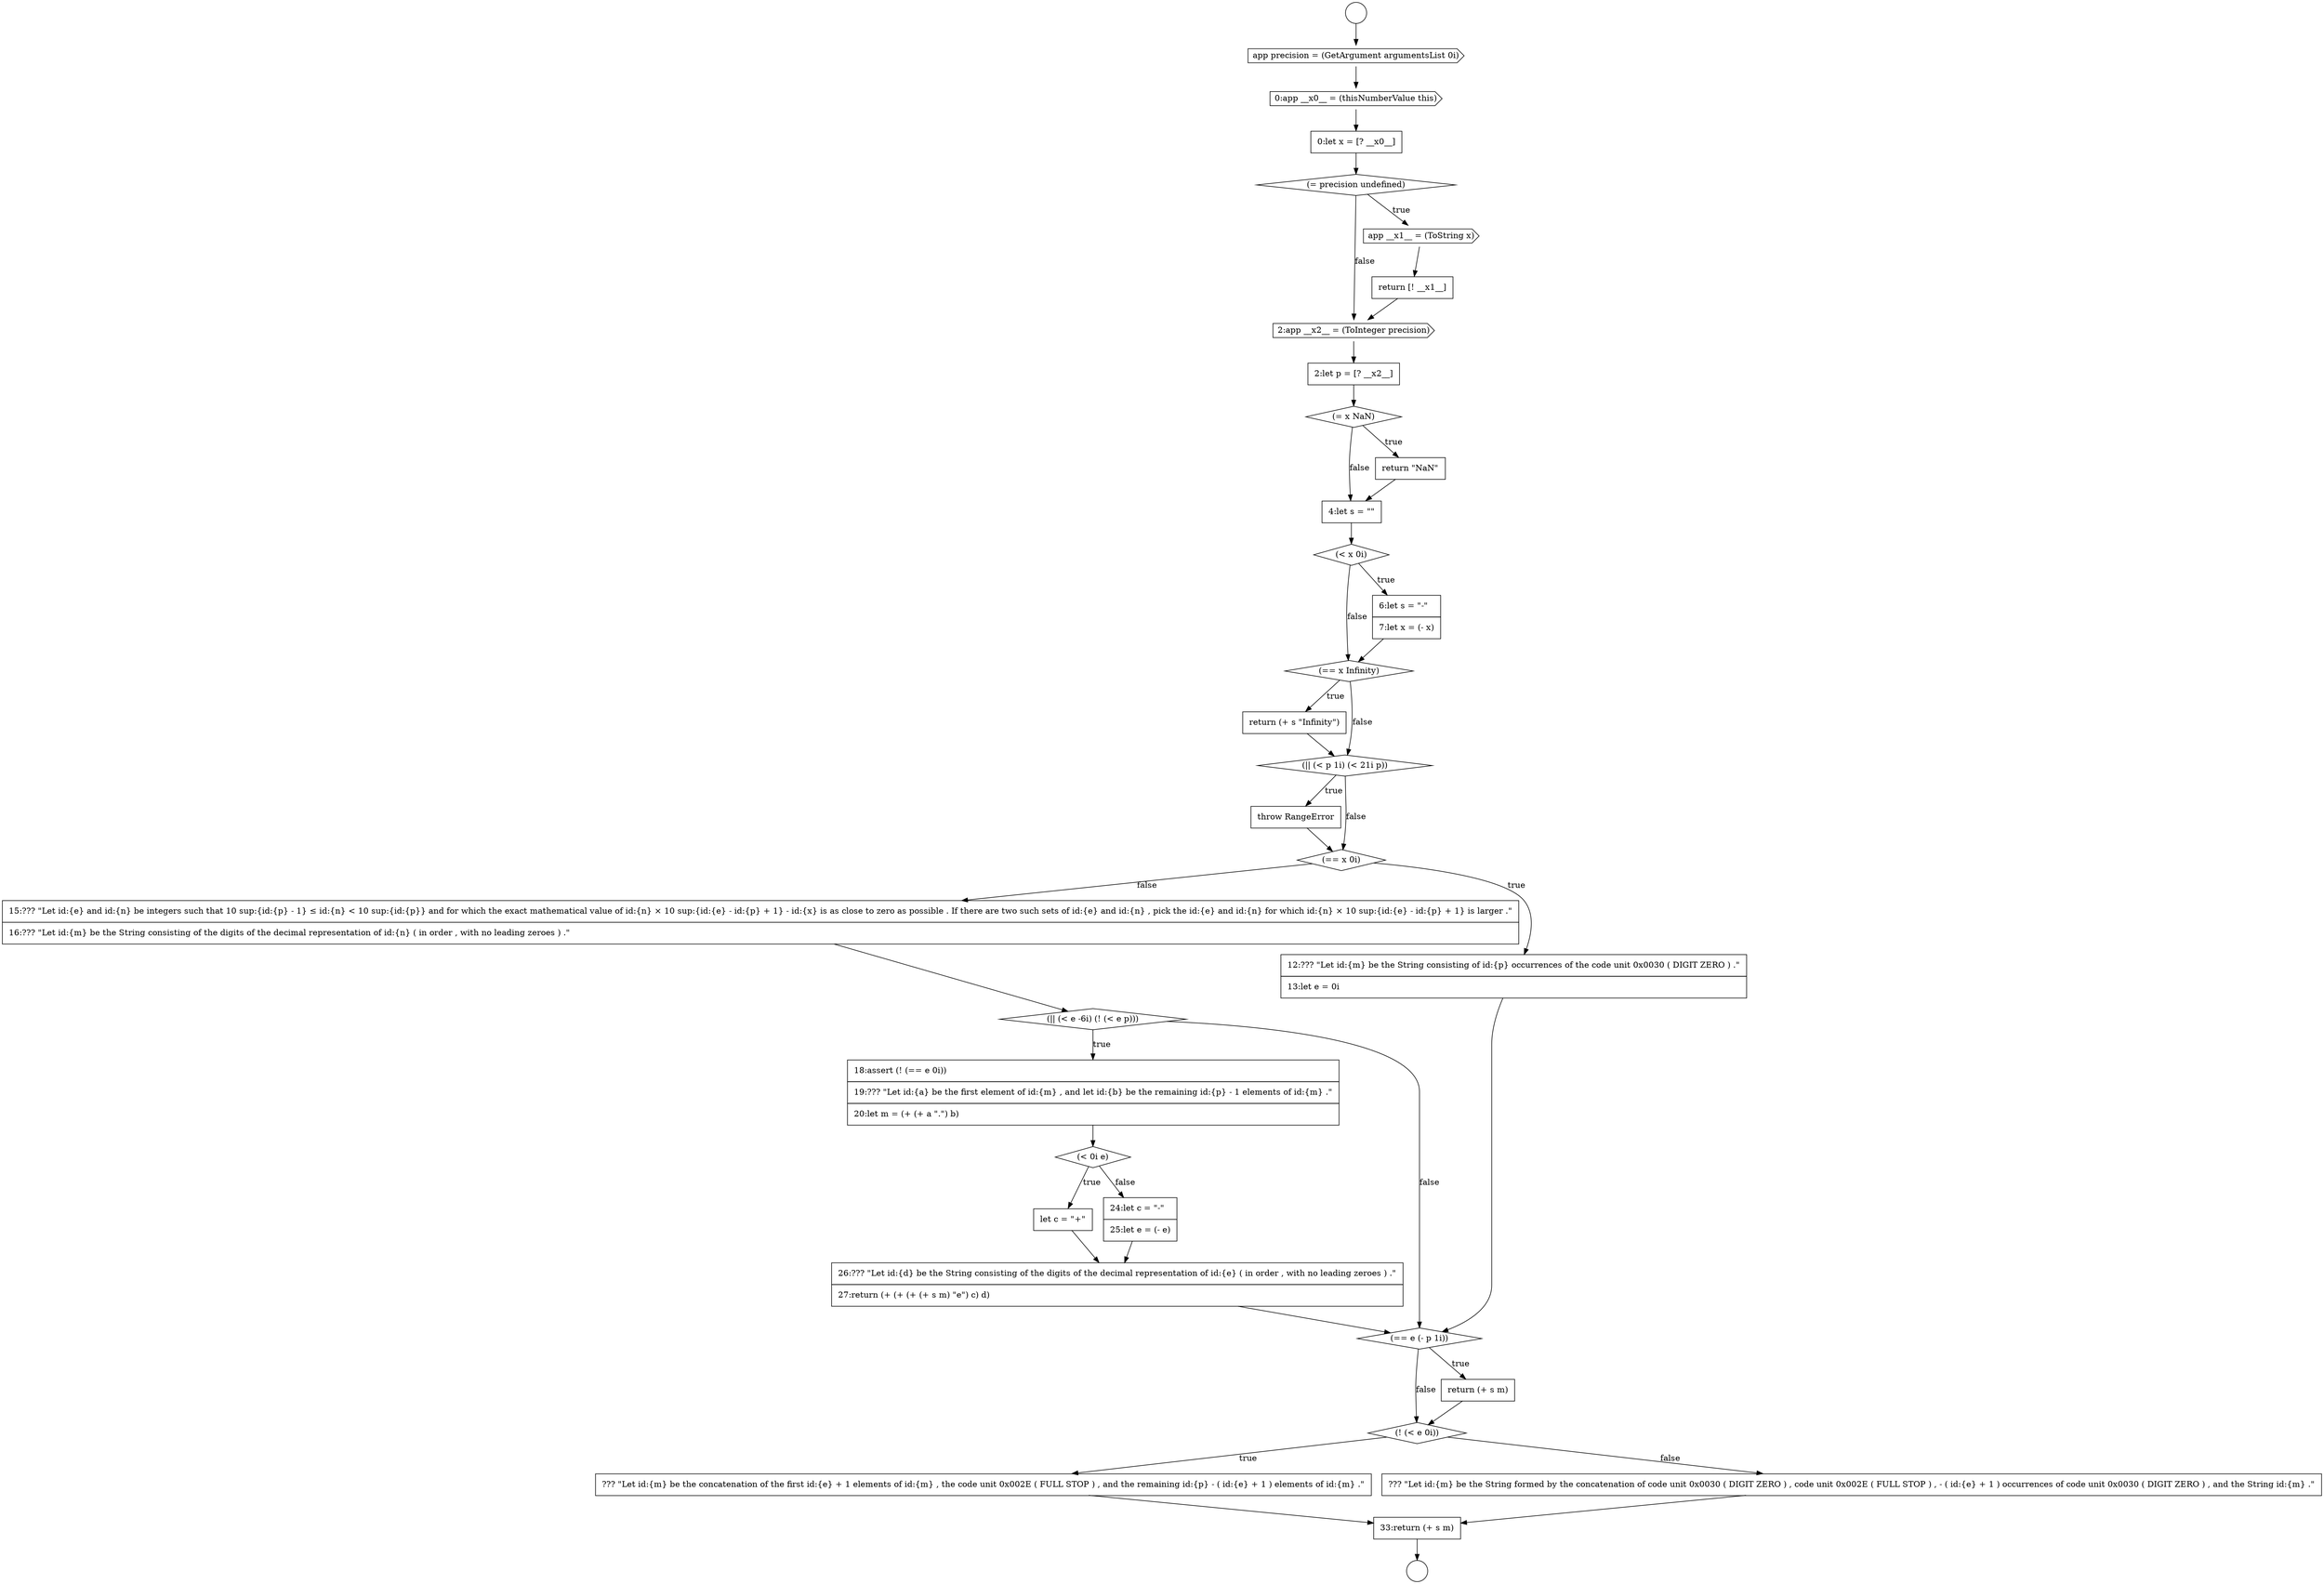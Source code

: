 digraph {
  node11288 [shape=none, margin=0, label=<<font color="black">
    <table border="0" cellborder="1" cellspacing="0" cellpadding="10">
      <tr><td align="left">??? &quot;Let id:{m} be the concatenation of the first id:{e} + 1 elements of id:{m} , the code unit 0x002E ( FULL STOP ) , and the remaining id:{p} - ( id:{e} + 1 ) elements of id:{m} .&quot;</td></tr>
    </table>
  </font>> color="black" fillcolor="white" style=filled]
  node11289 [shape=none, margin=0, label=<<font color="black">
    <table border="0" cellborder="1" cellspacing="0" cellpadding="10">
      <tr><td align="left">??? &quot;Let id:{m} be the String formed by the concatenation of code unit 0x0030 ( DIGIT ZERO ) , code unit 0x002E ( FULL STOP ) , - ( id:{e} + 1 ) occurrences of code unit 0x0030 ( DIGIT ZERO ) , and the String id:{m} .&quot;</td></tr>
    </table>
  </font>> color="black" fillcolor="white" style=filled]
  node11284 [shape=none, margin=0, label=<<font color="black">
    <table border="0" cellborder="1" cellspacing="0" cellpadding="10">
      <tr><td align="left">26:??? &quot;Let id:{d} be the String consisting of the digits of the decimal representation of id:{e} ( in order , with no leading zeroes ) .&quot;</td></tr>
      <tr><td align="left">27:return (+ (+ (+ (+ s m) &quot;e&quot;) c) d)</td></tr>
    </table>
  </font>> color="black" fillcolor="white" style=filled]
  node11278 [shape=none, margin=0, label=<<font color="black">
    <table border="0" cellborder="1" cellspacing="0" cellpadding="10">
      <tr><td align="left">15:??? &quot;Let id:{e} and id:{n} be integers such that 10 sup:{id:{p} - 1} &le; id:{n} &lt; 10 sup:{id:{p}} and for which the exact mathematical value of id:{n} &times; 10 sup:{id:{e} - id:{p} + 1} - id:{x} is as close to zero as possible . If there are two such sets of id:{e} and id:{n} , pick the id:{e} and id:{n} for which id:{n} &times; 10 sup:{id:{e} - id:{p} + 1} is larger .&quot;</td></tr>
      <tr><td align="left">16:??? &quot;Let id:{m} be the String consisting of the digits of the decimal representation of id:{n} ( in order , with no leading zeroes ) .&quot;</td></tr>
    </table>
  </font>> color="black" fillcolor="white" style=filled]
  node11279 [shape=diamond, label=<<font color="black">(|| (&lt; e -6i) (! (&lt; e p)))</font>> color="black" fillcolor="white" style=filled]
  node11275 [shape=none, margin=0, label=<<font color="black">
    <table border="0" cellborder="1" cellspacing="0" cellpadding="10">
      <tr><td align="left">throw RangeError</td></tr>
    </table>
  </font>> color="black" fillcolor="white" style=filled]
  node11257 [shape=circle label=" " color="black" fillcolor="white" style=filled]
  node11280 [shape=none, margin=0, label=<<font color="black">
    <table border="0" cellborder="1" cellspacing="0" cellpadding="10">
      <tr><td align="left">18:assert (! (== e 0i))</td></tr>
      <tr><td align="left">19:??? &quot;Let id:{a} be the first element of id:{m} , and let id:{b} be the remaining id:{p} - 1 elements of id:{m} .&quot;</td></tr>
      <tr><td align="left">20:let m = (+ (+ a &quot;.&quot;) b)</td></tr>
    </table>
  </font>> color="black" fillcolor="white" style=filled]
  node11282 [shape=none, margin=0, label=<<font color="black">
    <table border="0" cellborder="1" cellspacing="0" cellpadding="10">
      <tr><td align="left">let c = &quot;+&quot;</td></tr>
    </table>
  </font>> color="black" fillcolor="white" style=filled]
  node11287 [shape=diamond, label=<<font color="black">(! (&lt; e 0i))</font>> color="black" fillcolor="white" style=filled]
  node11290 [shape=none, margin=0, label=<<font color="black">
    <table border="0" cellborder="1" cellspacing="0" cellpadding="10">
      <tr><td align="left">33:return (+ s m)</td></tr>
    </table>
  </font>> color="black" fillcolor="white" style=filled]
  node11277 [shape=none, margin=0, label=<<font color="black">
    <table border="0" cellborder="1" cellspacing="0" cellpadding="10">
      <tr><td align="left">12:??? &quot;Let id:{m} be the String consisting of id:{p} occurrences of the code unit 0x0030 ( DIGIT ZERO ) .&quot;</td></tr>
      <tr><td align="left">13:let e = 0i</td></tr>
    </table>
  </font>> color="black" fillcolor="white" style=filled]
  node11266 [shape=none, margin=0, label=<<font color="black">
    <table border="0" cellborder="1" cellspacing="0" cellpadding="10">
      <tr><td align="left">2:let p = [? __x2__]</td></tr>
    </table>
  </font>> color="black" fillcolor="white" style=filled]
  node11260 [shape=cds, label=<<font color="black">0:app __x0__ = (thisNumberValue this)</font>> color="black" fillcolor="white" style=filled]
  node11273 [shape=none, margin=0, label=<<font color="black">
    <table border="0" cellborder="1" cellspacing="0" cellpadding="10">
      <tr><td align="left">return (+ s &quot;Infinity&quot;)</td></tr>
    </table>
  </font>> color="black" fillcolor="white" style=filled]
  node11264 [shape=none, margin=0, label=<<font color="black">
    <table border="0" cellborder="1" cellspacing="0" cellpadding="10">
      <tr><td align="left">return [! __x1__]</td></tr>
    </table>
  </font>> color="black" fillcolor="white" style=filled]
  node11285 [shape=diamond, label=<<font color="black">(== e (- p 1i))</font>> color="black" fillcolor="white" style=filled]
  node11265 [shape=cds, label=<<font color="black">2:app __x2__ = (ToInteger precision)</font>> color="black" fillcolor="white" style=filled]
  node11270 [shape=diamond, label=<<font color="black">(&lt; x 0i)</font>> color="black" fillcolor="white" style=filled]
  node11269 [shape=none, margin=0, label=<<font color="black">
    <table border="0" cellborder="1" cellspacing="0" cellpadding="10">
      <tr><td align="left">4:let s = &quot;&quot;</td></tr>
    </table>
  </font>> color="black" fillcolor="white" style=filled]
  node11261 [shape=none, margin=0, label=<<font color="black">
    <table border="0" cellborder="1" cellspacing="0" cellpadding="10">
      <tr><td align="left">0:let x = [? __x0__]</td></tr>
    </table>
  </font>> color="black" fillcolor="white" style=filled]
  node11274 [shape=diamond, label=<<font color="black">(|| (&lt; p 1i) (&lt; 21i p))</font>> color="black" fillcolor="white" style=filled]
  node11283 [shape=none, margin=0, label=<<font color="black">
    <table border="0" cellborder="1" cellspacing="0" cellpadding="10">
      <tr><td align="left">24:let c = &quot;-&quot;</td></tr>
      <tr><td align="left">25:let e = (- e)</td></tr>
    </table>
  </font>> color="black" fillcolor="white" style=filled]
  node11268 [shape=none, margin=0, label=<<font color="black">
    <table border="0" cellborder="1" cellspacing="0" cellpadding="10">
      <tr><td align="left">return &quot;NaN&quot;</td></tr>
    </table>
  </font>> color="black" fillcolor="white" style=filled]
  node11262 [shape=diamond, label=<<font color="black">(= precision undefined)</font>> color="black" fillcolor="white" style=filled]
  node11272 [shape=diamond, label=<<font color="black">(== x Infinity)</font>> color="black" fillcolor="white" style=filled]
  node11267 [shape=diamond, label=<<font color="black">(= x NaN)</font>> color="black" fillcolor="white" style=filled]
  node11259 [shape=cds, label=<<font color="black">app precision = (GetArgument argumentsList 0i)</font>> color="black" fillcolor="white" style=filled]
  node11271 [shape=none, margin=0, label=<<font color="black">
    <table border="0" cellborder="1" cellspacing="0" cellpadding="10">
      <tr><td align="left">6:let s = &quot;-&quot;</td></tr>
      <tr><td align="left">7:let x = (- x)</td></tr>
    </table>
  </font>> color="black" fillcolor="white" style=filled]
  node11263 [shape=cds, label=<<font color="black">app __x1__ = (ToString x)</font>> color="black" fillcolor="white" style=filled]
  node11258 [shape=circle label=" " color="black" fillcolor="white" style=filled]
  node11276 [shape=diamond, label=<<font color="black">(== x 0i)</font>> color="black" fillcolor="white" style=filled]
  node11286 [shape=none, margin=0, label=<<font color="black">
    <table border="0" cellborder="1" cellspacing="0" cellpadding="10">
      <tr><td align="left">return (+ s m)</td></tr>
    </table>
  </font>> color="black" fillcolor="white" style=filled]
  node11281 [shape=diamond, label=<<font color="black">(&lt; 0i e)</font>> color="black" fillcolor="white" style=filled]
  node11282 -> node11284 [ color="black"]
  node11288 -> node11290 [ color="black"]
  node11261 -> node11262 [ color="black"]
  node11285 -> node11286 [label=<<font color="black">true</font>> color="black"]
  node11285 -> node11287 [label=<<font color="black">false</font>> color="black"]
  node11290 -> node11258 [ color="black"]
  node11278 -> node11279 [ color="black"]
  node11259 -> node11260 [ color="black"]
  node11263 -> node11264 [ color="black"]
  node11281 -> node11282 [label=<<font color="black">true</font>> color="black"]
  node11281 -> node11283 [label=<<font color="black">false</font>> color="black"]
  node11270 -> node11271 [label=<<font color="black">true</font>> color="black"]
  node11270 -> node11272 [label=<<font color="black">false</font>> color="black"]
  node11283 -> node11284 [ color="black"]
  node11257 -> node11259 [ color="black"]
  node11268 -> node11269 [ color="black"]
  node11262 -> node11263 [label=<<font color="black">true</font>> color="black"]
  node11262 -> node11265 [label=<<font color="black">false</font>> color="black"]
  node11289 -> node11290 [ color="black"]
  node11277 -> node11285 [ color="black"]
  node11269 -> node11270 [ color="black"]
  node11267 -> node11268 [label=<<font color="black">true</font>> color="black"]
  node11267 -> node11269 [label=<<font color="black">false</font>> color="black"]
  node11266 -> node11267 [ color="black"]
  node11280 -> node11281 [ color="black"]
  node11273 -> node11274 [ color="black"]
  node11276 -> node11277 [label=<<font color="black">true</font>> color="black"]
  node11276 -> node11278 [label=<<font color="black">false</font>> color="black"]
  node11271 -> node11272 [ color="black"]
  node11286 -> node11287 [ color="black"]
  node11279 -> node11280 [label=<<font color="black">true</font>> color="black"]
  node11279 -> node11285 [label=<<font color="black">false</font>> color="black"]
  node11264 -> node11265 [ color="black"]
  node11287 -> node11288 [label=<<font color="black">true</font>> color="black"]
  node11287 -> node11289 [label=<<font color="black">false</font>> color="black"]
  node11272 -> node11273 [label=<<font color="black">true</font>> color="black"]
  node11272 -> node11274 [label=<<font color="black">false</font>> color="black"]
  node11274 -> node11275 [label=<<font color="black">true</font>> color="black"]
  node11274 -> node11276 [label=<<font color="black">false</font>> color="black"]
  node11260 -> node11261 [ color="black"]
  node11265 -> node11266 [ color="black"]
  node11275 -> node11276 [ color="black"]
  node11284 -> node11285 [ color="black"]
}
